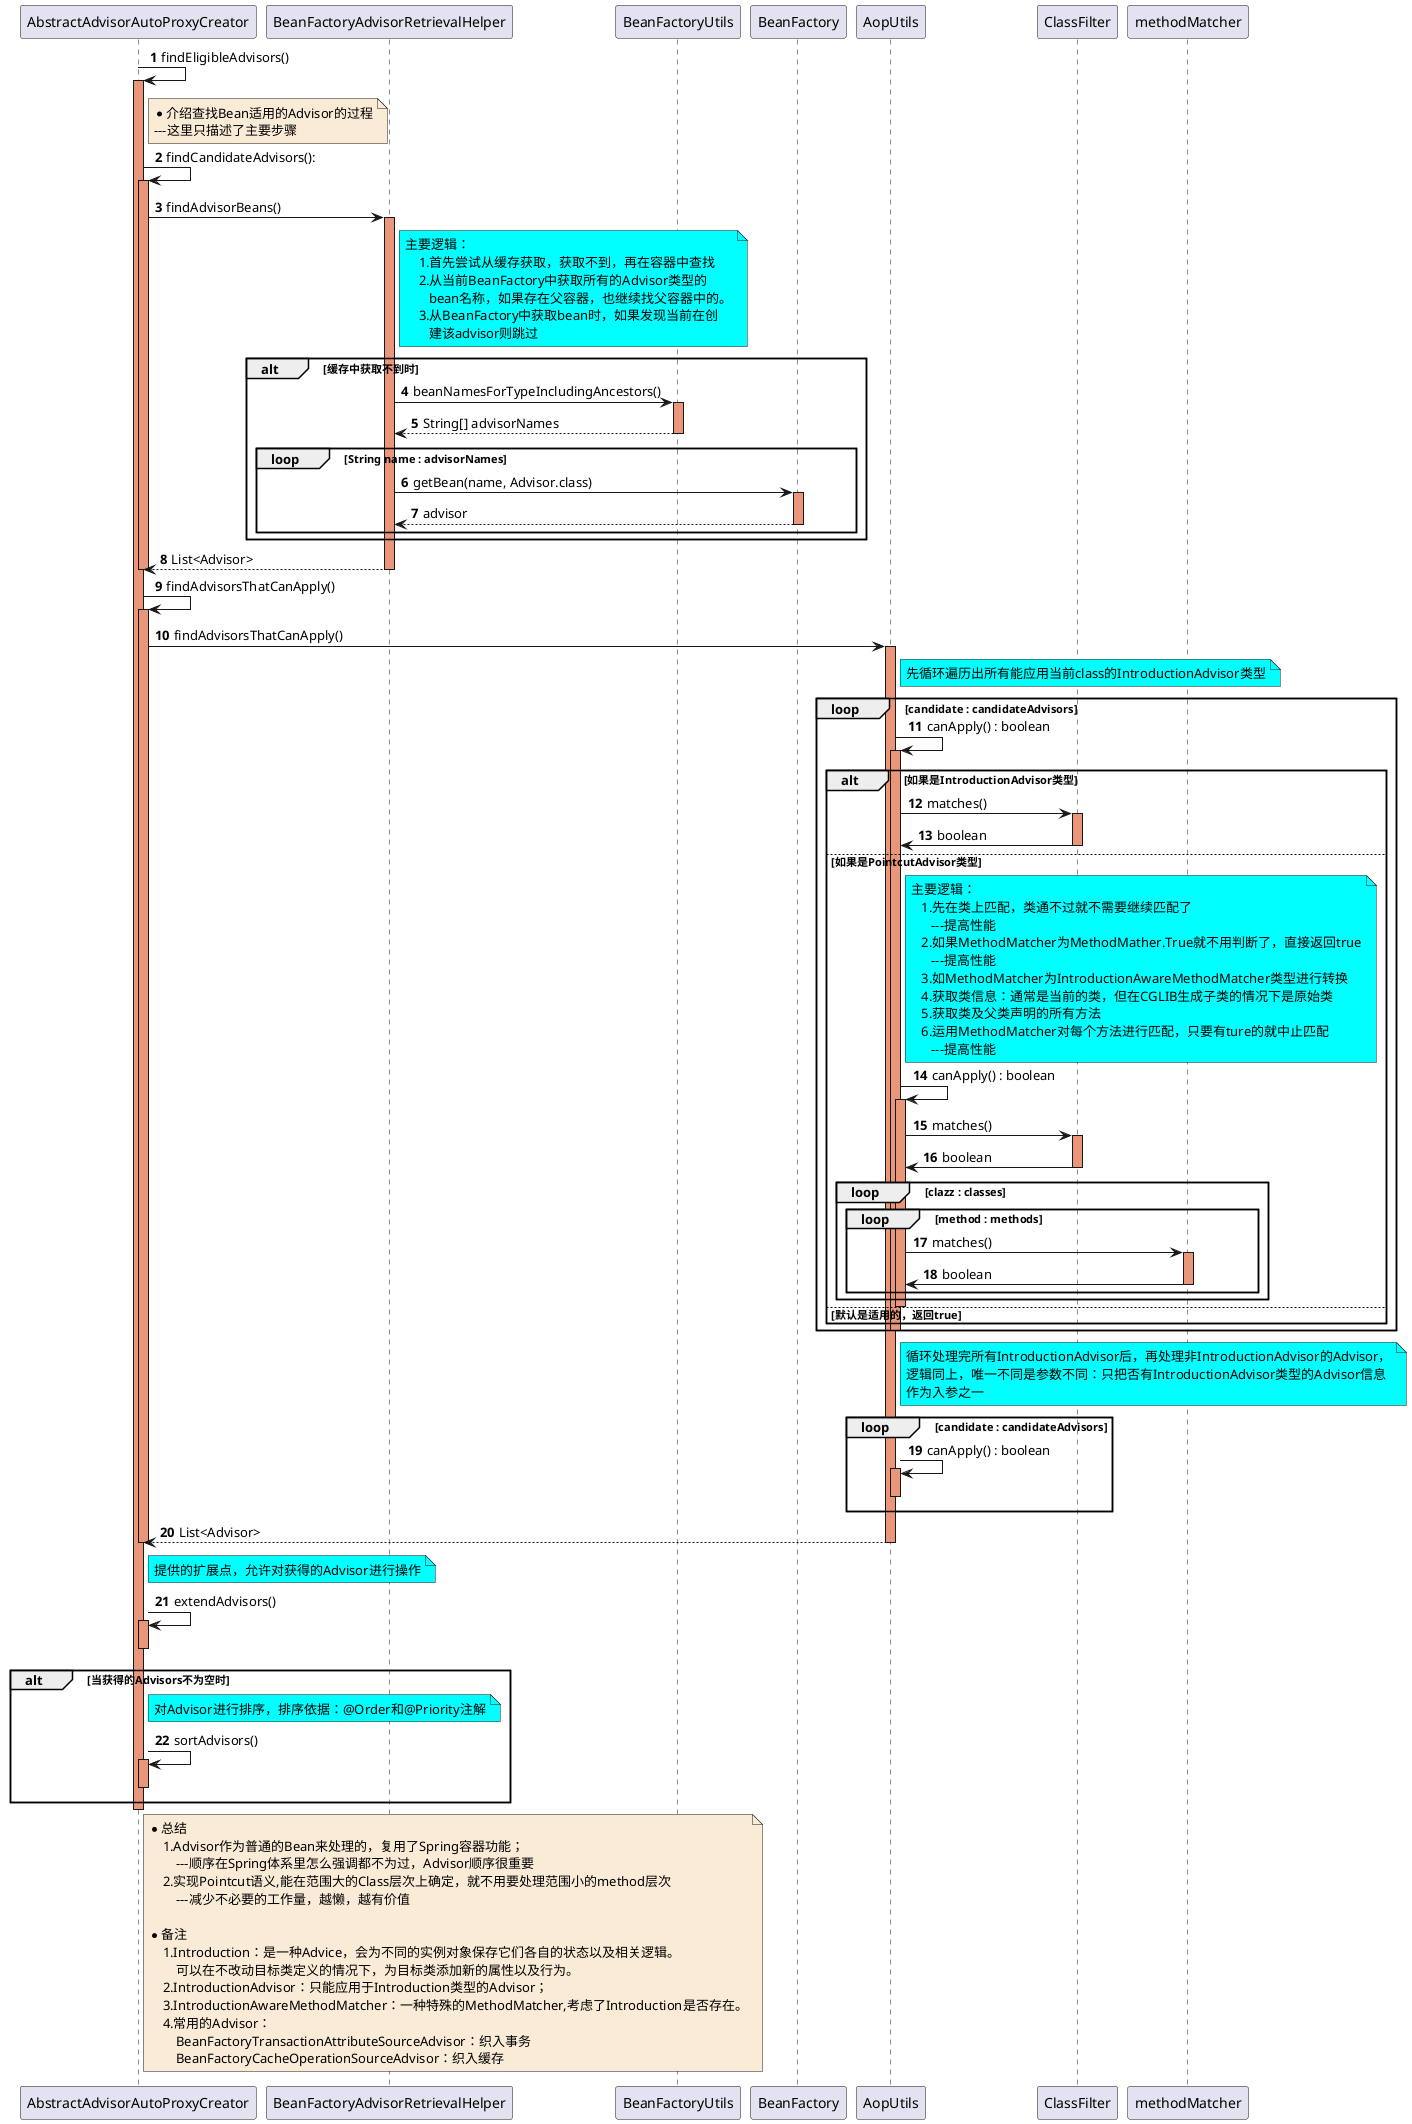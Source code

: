 @startuml

autonumber

AbstractAdvisorAutoProxyCreator->AbstractAdvisorAutoProxyCreator : findEligibleAdvisors()
activate AbstractAdvisorAutoProxyCreator #DarkSalmon

    note right of AbstractAdvisorAutoProxyCreator #FAEBD7
        *介绍查找Bean适用的Advisor的过程
        ---这里只描述了主要步骤
    end note

    AbstractAdvisorAutoProxyCreator->AbstractAdvisorAutoProxyCreator : findCandidateAdvisors():
    activate AbstractAdvisorAutoProxyCreator #DarkSalmon

        AbstractAdvisorAutoProxyCreator->BeanFactoryAdvisorRetrievalHelper : findAdvisorBeans()
        activate BeanFactoryAdvisorRetrievalHelper #DarkSalmon
             note right of BeanFactoryAdvisorRetrievalHelper #aqua
                 主要逻辑：
                     1.首先尝试从缓存获取，获取不到，再在容器中查找
                     2.从当前BeanFactory中获取所有的Advisor类型的
                        bean名称，如果存在父容器，也继续找父容器中的。
                     3.从BeanFactory中获取bean时，如果发现当前在创
                        建该advisor则跳过
             end note
             alt 缓存中获取不到时
                 BeanFactoryAdvisorRetrievalHelper -> BeanFactoryUtils : beanNamesForTypeIncludingAncestors()
                 activate BeanFactoryUtils #DarkSalmon
                 BeanFactoryUtils-->BeanFactoryAdvisorRetrievalHelper : String[] advisorNames
                 deactivate BeanFactoryUtils

                 loop String name : advisorNames
                     BeanFactoryAdvisorRetrievalHelper ->BeanFactory : getBean(name, Advisor.class)
                     activate BeanFactory #DarkSalmon
                     BeanFactory-->BeanFactoryAdvisorRetrievalHelper : advisor
                     deactivate BeanFactory
                 end
             end
        BeanFactoryAdvisorRetrievalHelper -->AbstractAdvisorAutoProxyCreator : List<Advisor>
        deactivate BeanFactoryAdvisorRetrievalHelper

    deactivate AbstractAdvisorAutoProxyCreator

    AbstractAdvisorAutoProxyCreator->AbstractAdvisorAutoProxyCreator : findAdvisorsThatCanApply()
    activate AbstractAdvisorAutoProxyCreator #DarkSalmon
        AbstractAdvisorAutoProxyCreator-> AopUtils : findAdvisorsThatCanApply()
        activate AopUtils #DarkSalmon


            note right of AopUtils #aqua
                 先循环遍历出所有能应用当前class的IntroductionAdvisor类型
            end note
            loop candidate : candidateAdvisors

                AopUtils -> AopUtils : canApply() : boolean
                activate AopUtils #DarkSalmon

                    alt 如果是IntroductionAdvisor类型

                        AopUtils -> ClassFilter :  matches()
                        activate ClassFilter #DarkSalmon
                        ClassFilter -> AopUtils : boolean
                        deactivate ClassFilter

                    else 如果是PointcutAdvisor类型

                        note right of AopUtils #aqua
                            主要逻辑：
                               1.先在类上匹配，类通不过就不需要继续匹配了
                                  ---提高性能
                               2.如果MethodMatcher为MethodMather.True就不用判断了，直接返回true
                                  ---提高性能
                               3.如MethodMatcher为IntroductionAwareMethodMatcher类型进行转换
                               4.获取类信息：通常是当前的类，但在CGLIB生成子类的情况下是原始类
                               5.获取类及父类声明的所有方法
                               6.运用MethodMatcher对每个方法进行匹配，只要有ture的就中止匹配
                                  ---提高性能
                        end note
                        AopUtils -> AopUtils : canApply() : boolean
                        activate AopUtils #DarkSalmon

                            AopUtils -> ClassFilter :  matches()
                            activate ClassFilter #DarkSalmon
                            ClassFilter -> AopUtils : boolean
                            deactivate ClassFilter

                            loop clazz : classes

                                loop method : methods
                                    AopUtils -> methodMatcher:matches()
                                    activate methodMatcher #DarkSalmon
                                    methodMatcher -> AopUtils : boolean
                                    deactivate methodMatcher
                                end

                            end

                        deactivate AopUtils

                    else 默认是适用的，返回true

                    end

                deactivate AopUtils

            end

            note right of AopUtils #aqua
                循环处理完所有IntroductionAdvisor后，再处理非IntroductionAdvisor的Advisor，
                逻辑同上，唯一不同是参数不同：只把否有IntroductionAdvisor类型的Advisor信息
                作为入参之一
            end note
            loop candidate : candidateAdvisors

                AopUtils -> AopUtils : canApply() : boolean
                activate AopUtils #DarkSalmon
                deactivate AopUtils

            end

        AbstractAdvisorAutoProxyCreator<--AopUtils: List<Advisor>
        deactivate AopUtils

    deactivate AbstractAdvisorAutoProxyCreator

    note right of AbstractAdvisorAutoProxyCreator #aqua
        提供的扩展点，允许对获得的Advisor进行操作
    end note
    AbstractAdvisorAutoProxyCreator->AbstractAdvisorAutoProxyCreator : extendAdvisors()
    activate AbstractAdvisorAutoProxyCreator #DarkSalmon
    deactivate AbstractAdvisorAutoProxyCreator

    alt 当获得的Advisors不为空时
        note right of AbstractAdvisorAutoProxyCreator #aqua
            对Advisor进行排序，排序依据：@Order和@Priority注解
        end note
        AbstractAdvisorAutoProxyCreator -> AbstractAdvisorAutoProxyCreator : sortAdvisors()
        activate AbstractAdvisorAutoProxyCreator #DarkSalmon
        deactivate AbstractAdvisorAutoProxyCreator
    end

deactivate AbstractAdvisorAutoProxyCreator


note right of AbstractAdvisorAutoProxyCreator #FAEBD7
    *总结
        1.Advisor作为普通的Bean来处理的，复用了Spring容器功能；
            ---顺序在Spring体系里怎么强调都不为过，Advisor顺序很重要
        2.实现Pointcut语义,能在范围大的Class层次上确定，就不用要处理范围小的method层次
            ---减少不必要的工作量，越懒，越有价值

    *备注
        1.Introduction：是一种Advice，会为不同的实例对象保存它们各自的状态以及相关逻辑。
            可以在不改动目标类定义的情况下，为目标类添加新的属性以及行为。
        2.IntroductionAdvisor：只能应用于Introduction类型的Advisor；
        3.IntroductionAwareMethodMatcher：一种特殊的MethodMatcher,考虑了Introduction是否存在。
        4.常用的Advisor：
            BeanFactoryTransactionAttributeSourceAdvisor：织入事务
            BeanFactoryCacheOperationSourceAdvisor：织入缓存
end note

@enduml